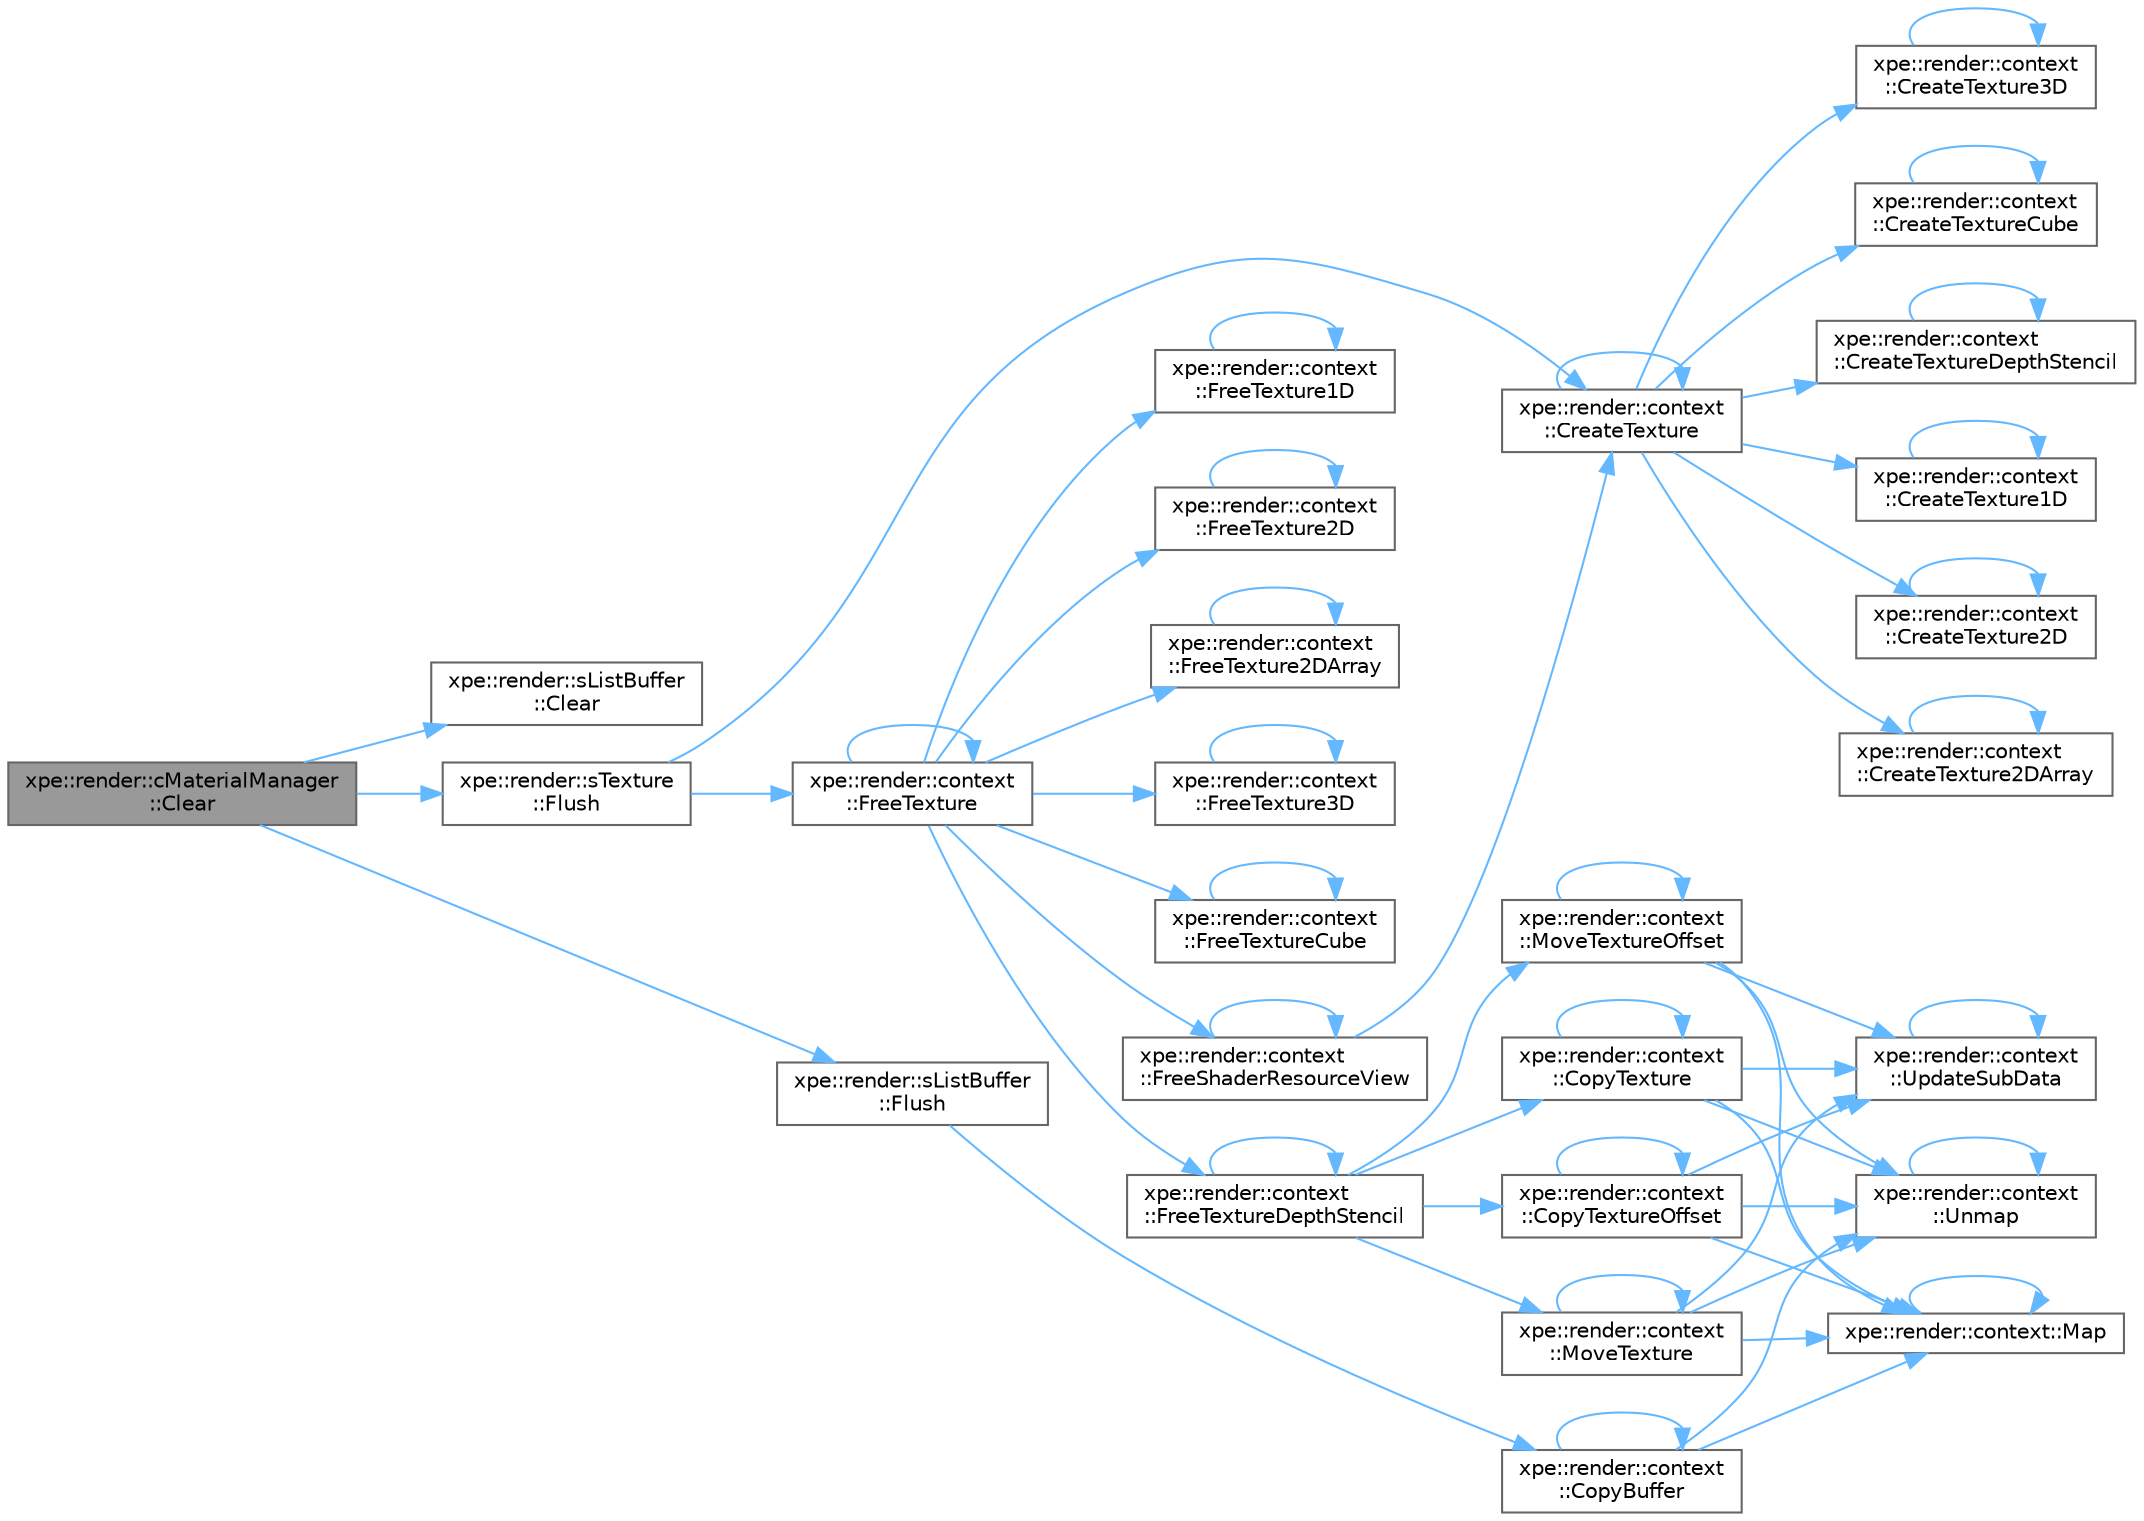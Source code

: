digraph "xpe::render::cMaterialManager::Clear"
{
 // LATEX_PDF_SIZE
  bgcolor="transparent";
  edge [fontname=Helvetica,fontsize=10,labelfontname=Helvetica,labelfontsize=10];
  node [fontname=Helvetica,fontsize=10,shape=box,height=0.2,width=0.4];
  rankdir="LR";
  Node1 [id="Node000001",label="xpe::render::cMaterialManager\l::Clear",height=0.2,width=0.4,color="gray40", fillcolor="grey60", style="filled", fontcolor="black",tooltip=" "];
  Node1 -> Node2 [id="edge123_Node000001_Node000002",color="steelblue1",style="solid",tooltip=" "];
  Node2 [id="Node000002",label="xpe::render::sListBuffer\l::Clear",height=0.2,width=0.4,color="grey40", fillcolor="white", style="filled",URL="$classxpe_1_1render_1_1s_list_buffer.html#aa314c4a7aca6c0623cd4ac495925eae7",tooltip=" "];
  Node1 -> Node3 [id="edge124_Node000001_Node000003",color="steelblue1",style="solid",tooltip=" "];
  Node3 [id="Node000003",label="xpe::render::sListBuffer\l::Flush",height=0.2,width=0.4,color="grey40", fillcolor="white", style="filled",URL="$classxpe_1_1render_1_1s_list_buffer.html#ad9de1835e029836261d585eec95bedd5",tooltip=" "];
  Node3 -> Node4 [id="edge125_Node000003_Node000004",color="steelblue1",style="solid",tooltip=" "];
  Node4 [id="Node000004",label="xpe::render::context\l::CopyBuffer",height=0.2,width=0.4,color="grey40", fillcolor="white", style="filled",URL="$namespacexpe_1_1render_1_1context.html#a43a3526ddcb06eddda247d1457ae02b3",tooltip=" "];
  Node4 -> Node4 [id="edge126_Node000004_Node000004",color="steelblue1",style="solid",tooltip=" "];
  Node4 -> Node5 [id="edge127_Node000004_Node000005",color="steelblue1",style="solid",tooltip=" "];
  Node5 [id="Node000005",label="xpe::render::context::Map",height=0.2,width=0.4,color="grey40", fillcolor="white", style="filled",URL="$namespacexpe_1_1render_1_1context.html#a4307865df88da4fb54e36f929b6f88a5",tooltip=" "];
  Node5 -> Node5 [id="edge128_Node000005_Node000005",color="steelblue1",style="solid",tooltip=" "];
  Node4 -> Node6 [id="edge129_Node000004_Node000006",color="steelblue1",style="solid",tooltip=" "];
  Node6 [id="Node000006",label="xpe::render::context\l::Unmap",height=0.2,width=0.4,color="grey40", fillcolor="white", style="filled",URL="$namespacexpe_1_1render_1_1context.html#a32b89671df27bd47193c116873b60f3e",tooltip=" "];
  Node6 -> Node6 [id="edge130_Node000006_Node000006",color="steelblue1",style="solid",tooltip=" "];
  Node1 -> Node7 [id="edge131_Node000001_Node000007",color="steelblue1",style="solid",tooltip=" "];
  Node7 [id="Node000007",label="xpe::render::sTexture\l::Flush",height=0.2,width=0.4,color="grey40", fillcolor="white", style="filled",URL="$structxpe_1_1render_1_1s_texture.html#a2cdf5d311c6d8c2f0f066e63a2cbb854",tooltip=" "];
  Node7 -> Node8 [id="edge132_Node000007_Node000008",color="steelblue1",style="solid",tooltip=" "];
  Node8 [id="Node000008",label="xpe::render::context\l::CreateTexture",height=0.2,width=0.4,color="grey40", fillcolor="white", style="filled",URL="$namespacexpe_1_1render_1_1context.html#abbf0f19b8986fbcfb44dc1319a0d929c",tooltip=" "];
  Node8 -> Node8 [id="edge133_Node000008_Node000008",color="steelblue1",style="solid",tooltip=" "];
  Node8 -> Node9 [id="edge134_Node000008_Node000009",color="steelblue1",style="solid",tooltip=" "];
  Node9 [id="Node000009",label="xpe::render::context\l::CreateTexture1D",height=0.2,width=0.4,color="grey40", fillcolor="white", style="filled",URL="$namespacexpe_1_1render_1_1context.html#a3a582c1e42d2723c6ed55199dffa1388",tooltip=" "];
  Node9 -> Node9 [id="edge135_Node000009_Node000009",color="steelblue1",style="solid",tooltip=" "];
  Node8 -> Node10 [id="edge136_Node000008_Node000010",color="steelblue1",style="solid",tooltip=" "];
  Node10 [id="Node000010",label="xpe::render::context\l::CreateTexture2D",height=0.2,width=0.4,color="grey40", fillcolor="white", style="filled",URL="$namespacexpe_1_1render_1_1context.html#ae47b3b8018bd7eee48028b1d54e939ab",tooltip=" "];
  Node10 -> Node10 [id="edge137_Node000010_Node000010",color="steelblue1",style="solid",tooltip=" "];
  Node8 -> Node11 [id="edge138_Node000008_Node000011",color="steelblue1",style="solid",tooltip=" "];
  Node11 [id="Node000011",label="xpe::render::context\l::CreateTexture2DArray",height=0.2,width=0.4,color="grey40", fillcolor="white", style="filled",URL="$namespacexpe_1_1render_1_1context.html#abff1f0ac31f4a180d2d34a49d65a9b75",tooltip=" "];
  Node11 -> Node11 [id="edge139_Node000011_Node000011",color="steelblue1",style="solid",tooltip=" "];
  Node8 -> Node12 [id="edge140_Node000008_Node000012",color="steelblue1",style="solid",tooltip=" "];
  Node12 [id="Node000012",label="xpe::render::context\l::CreateTexture3D",height=0.2,width=0.4,color="grey40", fillcolor="white", style="filled",URL="$namespacexpe_1_1render_1_1context.html#a764b5dd46b1c2311d955375b60ac0e21",tooltip=" "];
  Node12 -> Node12 [id="edge141_Node000012_Node000012",color="steelblue1",style="solid",tooltip=" "];
  Node8 -> Node13 [id="edge142_Node000008_Node000013",color="steelblue1",style="solid",tooltip=" "];
  Node13 [id="Node000013",label="xpe::render::context\l::CreateTextureCube",height=0.2,width=0.4,color="grey40", fillcolor="white", style="filled",URL="$namespacexpe_1_1render_1_1context.html#a76ed1d16ec42691a55ec5ebcb87fc452",tooltip=" "];
  Node13 -> Node13 [id="edge143_Node000013_Node000013",color="steelblue1",style="solid",tooltip=" "];
  Node8 -> Node14 [id="edge144_Node000008_Node000014",color="steelblue1",style="solid",tooltip=" "];
  Node14 [id="Node000014",label="xpe::render::context\l::CreateTextureDepthStencil",height=0.2,width=0.4,color="grey40", fillcolor="white", style="filled",URL="$namespacexpe_1_1render_1_1context.html#a77dff8ef52c9bf1912037df988aaeb7a",tooltip=" "];
  Node14 -> Node14 [id="edge145_Node000014_Node000014",color="steelblue1",style="solid",tooltip=" "];
  Node7 -> Node15 [id="edge146_Node000007_Node000015",color="steelblue1",style="solid",tooltip=" "];
  Node15 [id="Node000015",label="xpe::render::context\l::FreeTexture",height=0.2,width=0.4,color="grey40", fillcolor="white", style="filled",URL="$namespacexpe_1_1render_1_1context.html#ad9f56074521a5a0ab26fdaea101b6f58",tooltip=" "];
  Node15 -> Node16 [id="edge147_Node000015_Node000016",color="steelblue1",style="solid",tooltip=" "];
  Node16 [id="Node000016",label="xpe::render::context\l::FreeShaderResourceView",height=0.2,width=0.4,color="grey40", fillcolor="white", style="filled",URL="$namespacexpe_1_1render_1_1context.html#ab645a09c78f03af220fecf9d70f66046",tooltip=" "];
  Node16 -> Node8 [id="edge148_Node000016_Node000008",color="steelblue1",style="solid",tooltip=" "];
  Node16 -> Node16 [id="edge149_Node000016_Node000016",color="steelblue1",style="solid",tooltip=" "];
  Node15 -> Node15 [id="edge150_Node000015_Node000015",color="steelblue1",style="solid",tooltip=" "];
  Node15 -> Node17 [id="edge151_Node000015_Node000017",color="steelblue1",style="solid",tooltip=" "];
  Node17 [id="Node000017",label="xpe::render::context\l::FreeTexture1D",height=0.2,width=0.4,color="grey40", fillcolor="white", style="filled",URL="$namespacexpe_1_1render_1_1context.html#a143faa6f9a1a98ccc8693ed6b600b026",tooltip=" "];
  Node17 -> Node17 [id="edge152_Node000017_Node000017",color="steelblue1",style="solid",tooltip=" "];
  Node15 -> Node18 [id="edge153_Node000015_Node000018",color="steelblue1",style="solid",tooltip=" "];
  Node18 [id="Node000018",label="xpe::render::context\l::FreeTexture2D",height=0.2,width=0.4,color="grey40", fillcolor="white", style="filled",URL="$namespacexpe_1_1render_1_1context.html#a1ad2c5d4b1882d594db271a02185afc0",tooltip=" "];
  Node18 -> Node18 [id="edge154_Node000018_Node000018",color="steelblue1",style="solid",tooltip=" "];
  Node15 -> Node19 [id="edge155_Node000015_Node000019",color="steelblue1",style="solid",tooltip=" "];
  Node19 [id="Node000019",label="xpe::render::context\l::FreeTexture2DArray",height=0.2,width=0.4,color="grey40", fillcolor="white", style="filled",URL="$namespacexpe_1_1render_1_1context.html#ab5b80587e0e0a2ed7073c7d5442f550f",tooltip=" "];
  Node19 -> Node19 [id="edge156_Node000019_Node000019",color="steelblue1",style="solid",tooltip=" "];
  Node15 -> Node20 [id="edge157_Node000015_Node000020",color="steelblue1",style="solid",tooltip=" "];
  Node20 [id="Node000020",label="xpe::render::context\l::FreeTexture3D",height=0.2,width=0.4,color="grey40", fillcolor="white", style="filled",URL="$namespacexpe_1_1render_1_1context.html#a3bfe7da2d40a3f5687abaa367365f3c4",tooltip=" "];
  Node20 -> Node20 [id="edge158_Node000020_Node000020",color="steelblue1",style="solid",tooltip=" "];
  Node15 -> Node21 [id="edge159_Node000015_Node000021",color="steelblue1",style="solid",tooltip=" "];
  Node21 [id="Node000021",label="xpe::render::context\l::FreeTextureCube",height=0.2,width=0.4,color="grey40", fillcolor="white", style="filled",URL="$namespacexpe_1_1render_1_1context.html#a49902c69bdc635fcdd8fc28d9f60f283",tooltip=" "];
  Node21 -> Node21 [id="edge160_Node000021_Node000021",color="steelblue1",style="solid",tooltip=" "];
  Node15 -> Node22 [id="edge161_Node000015_Node000022",color="steelblue1",style="solid",tooltip=" "];
  Node22 [id="Node000022",label="xpe::render::context\l::FreeTextureDepthStencil",height=0.2,width=0.4,color="grey40", fillcolor="white", style="filled",URL="$namespacexpe_1_1render_1_1context.html#aee5cc723306d146fa933cc5374b44a8b",tooltip=" "];
  Node22 -> Node23 [id="edge162_Node000022_Node000023",color="steelblue1",style="solid",tooltip=" "];
  Node23 [id="Node000023",label="xpe::render::context\l::CopyTexture",height=0.2,width=0.4,color="grey40", fillcolor="white", style="filled",URL="$namespacexpe_1_1render_1_1context.html#ad3910232ff154a7f62321718e26b25ef",tooltip=" "];
  Node23 -> Node23 [id="edge163_Node000023_Node000023",color="steelblue1",style="solid",tooltip=" "];
  Node23 -> Node5 [id="edge164_Node000023_Node000005",color="steelblue1",style="solid",tooltip=" "];
  Node23 -> Node6 [id="edge165_Node000023_Node000006",color="steelblue1",style="solid",tooltip=" "];
  Node23 -> Node24 [id="edge166_Node000023_Node000024",color="steelblue1",style="solid",tooltip=" "];
  Node24 [id="Node000024",label="xpe::render::context\l::UpdateSubData",height=0.2,width=0.4,color="grey40", fillcolor="white", style="filled",URL="$namespacexpe_1_1render_1_1context.html#aada76b8212676ccbb3ad3e364b42f80e",tooltip=" "];
  Node24 -> Node24 [id="edge167_Node000024_Node000024",color="steelblue1",style="solid",tooltip=" "];
  Node22 -> Node25 [id="edge168_Node000022_Node000025",color="steelblue1",style="solid",tooltip=" "];
  Node25 [id="Node000025",label="xpe::render::context\l::CopyTextureOffset",height=0.2,width=0.4,color="grey40", fillcolor="white", style="filled",URL="$namespacexpe_1_1render_1_1context.html#a0c17c312b353723b43af3a1cf5407f13",tooltip=" "];
  Node25 -> Node25 [id="edge169_Node000025_Node000025",color="steelblue1",style="solid",tooltip=" "];
  Node25 -> Node5 [id="edge170_Node000025_Node000005",color="steelblue1",style="solid",tooltip=" "];
  Node25 -> Node6 [id="edge171_Node000025_Node000006",color="steelblue1",style="solid",tooltip=" "];
  Node25 -> Node24 [id="edge172_Node000025_Node000024",color="steelblue1",style="solid",tooltip=" "];
  Node22 -> Node22 [id="edge173_Node000022_Node000022",color="steelblue1",style="solid",tooltip=" "];
  Node22 -> Node26 [id="edge174_Node000022_Node000026",color="steelblue1",style="solid",tooltip=" "];
  Node26 [id="Node000026",label="xpe::render::context\l::MoveTexture",height=0.2,width=0.4,color="grey40", fillcolor="white", style="filled",URL="$namespacexpe_1_1render_1_1context.html#a3faab955dbc785ed504ae513dbc7389e",tooltip=" "];
  Node26 -> Node5 [id="edge175_Node000026_Node000005",color="steelblue1",style="solid",tooltip=" "];
  Node26 -> Node26 [id="edge176_Node000026_Node000026",color="steelblue1",style="solid",tooltip=" "];
  Node26 -> Node6 [id="edge177_Node000026_Node000006",color="steelblue1",style="solid",tooltip=" "];
  Node26 -> Node24 [id="edge178_Node000026_Node000024",color="steelblue1",style="solid",tooltip=" "];
  Node22 -> Node27 [id="edge179_Node000022_Node000027",color="steelblue1",style="solid",tooltip=" "];
  Node27 [id="Node000027",label="xpe::render::context\l::MoveTextureOffset",height=0.2,width=0.4,color="grey40", fillcolor="white", style="filled",URL="$namespacexpe_1_1render_1_1context.html#aec880a263a1e58be5380fe1aeb9c4462",tooltip=" "];
  Node27 -> Node5 [id="edge180_Node000027_Node000005",color="steelblue1",style="solid",tooltip=" "];
  Node27 -> Node27 [id="edge181_Node000027_Node000027",color="steelblue1",style="solid",tooltip=" "];
  Node27 -> Node6 [id="edge182_Node000027_Node000006",color="steelblue1",style="solid",tooltip=" "];
  Node27 -> Node24 [id="edge183_Node000027_Node000024",color="steelblue1",style="solid",tooltip=" "];
}
